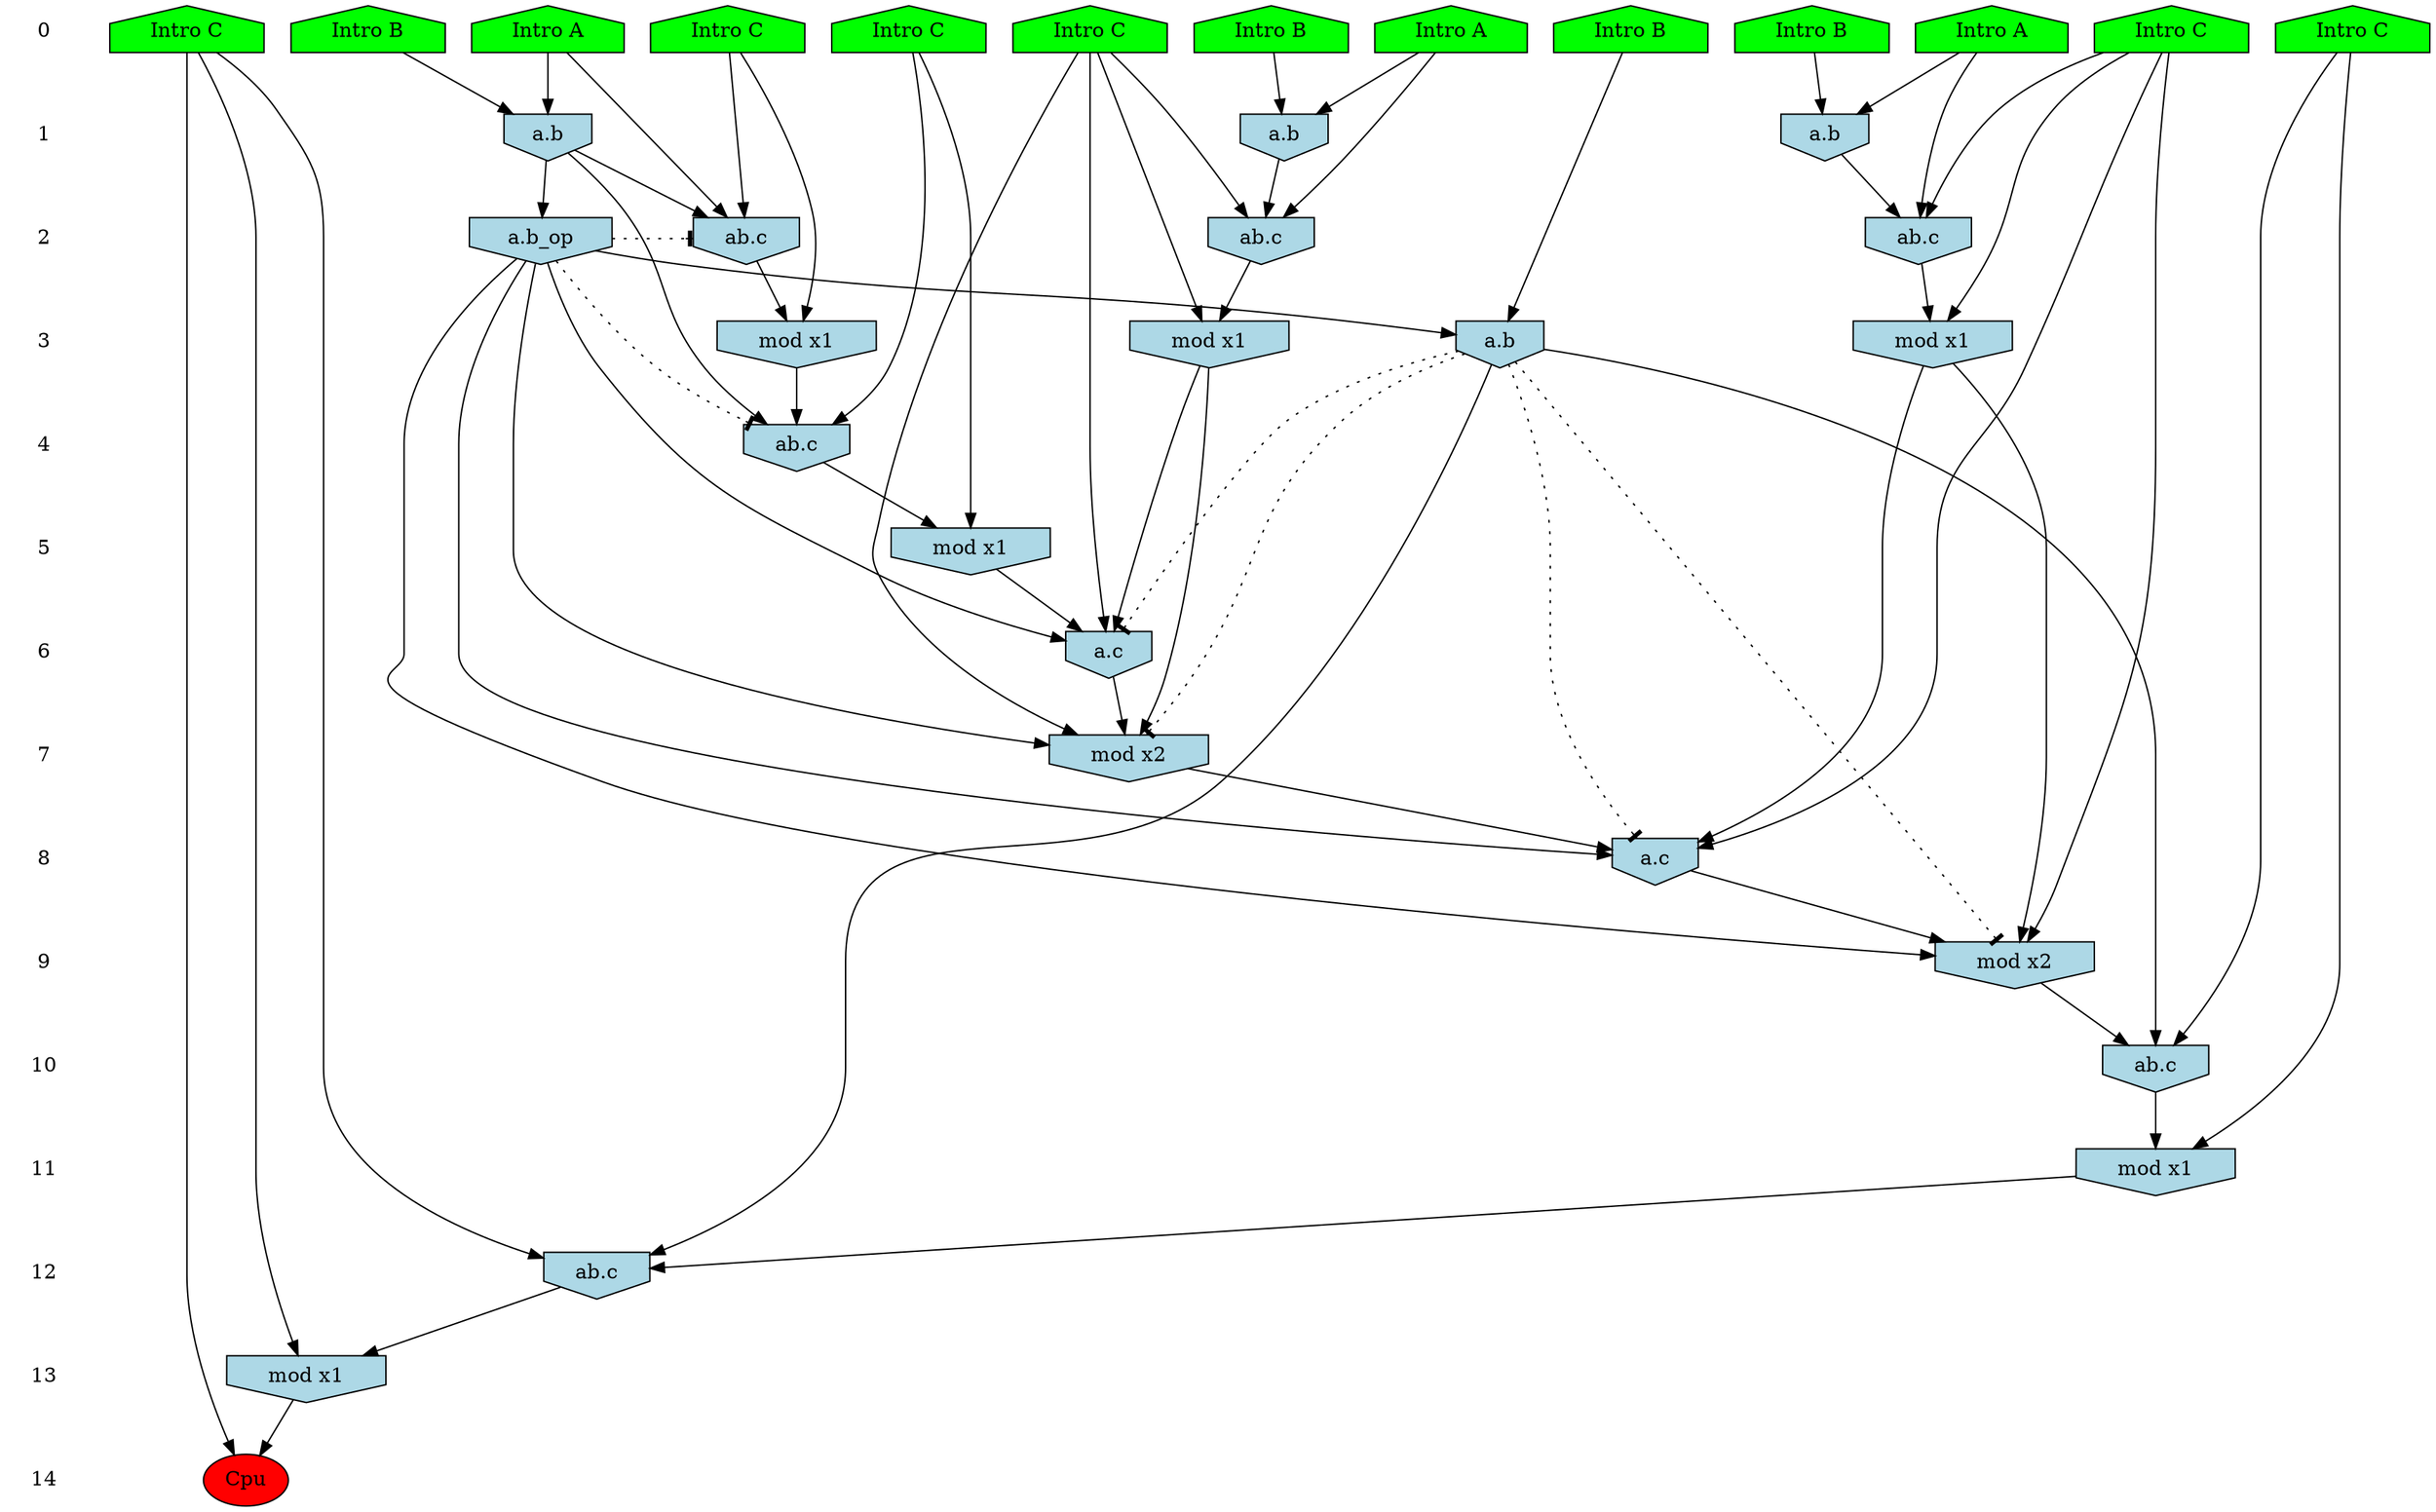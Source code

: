 /* Compression of 1 causal flows obtained in average at 1.457399E+01 t.u */
/* Compressed causal flows were: [2361] */
digraph G{
 ranksep=.5 ; 
{ rank = same ; "0" [shape=plaintext] ; node_1 [label ="Intro B", shape=house, style=filled, fillcolor=green] ;
node_2 [label ="Intro A", shape=house, style=filled, fillcolor=green] ;
node_3 [label ="Intro B", shape=house, style=filled, fillcolor=green] ;
node_4 [label ="Intro A", shape=house, style=filled, fillcolor=green] ;
node_5 [label ="Intro B", shape=house, style=filled, fillcolor=green] ;
node_6 [label ="Intro A", shape=house, style=filled, fillcolor=green] ;
node_7 [label ="Intro B", shape=house, style=filled, fillcolor=green] ;
node_8 [label ="Intro C", shape=house, style=filled, fillcolor=green] ;
node_9 [label ="Intro C", shape=house, style=filled, fillcolor=green] ;
node_10 [label ="Intro C", shape=house, style=filled, fillcolor=green] ;
node_11 [label ="Intro C", shape=house, style=filled, fillcolor=green] ;
node_12 [label ="Intro C", shape=house, style=filled, fillcolor=green] ;
node_13 [label ="Intro C", shape=house, style=filled, fillcolor=green] ;
}
{ rank = same ; "1" [shape=plaintext] ; node_14 [label="a.b", shape=invhouse, style=filled, fillcolor = lightblue] ;
node_15 [label="a.b", shape=invhouse, style=filled, fillcolor = lightblue] ;
node_16 [label="a.b", shape=invhouse, style=filled, fillcolor = lightblue] ;
}
{ rank = same ; "2" [shape=plaintext] ; node_17 [label="ab.c", shape=invhouse, style=filled, fillcolor = lightblue] ;
node_18 [label="ab.c", shape=invhouse, style=filled, fillcolor = lightblue] ;
node_21 [label="ab.c", shape=invhouse, style=filled, fillcolor = lightblue] ;
node_25 [label="a.b_op", shape=invhouse, style=filled, fillcolor = lightblue] ;
}
{ rank = same ; "3" [shape=plaintext] ; node_19 [label="mod x1", shape=invhouse, style=filled, fillcolor = lightblue] ;
node_22 [label="mod x1", shape=invhouse, style=filled, fillcolor = lightblue] ;
node_23 [label="mod x1", shape=invhouse, style=filled, fillcolor = lightblue] ;
node_30 [label="a.b", shape=invhouse, style=filled, fillcolor = lightblue] ;
}
{ rank = same ; "4" [shape=plaintext] ; node_20 [label="ab.c", shape=invhouse, style=filled, fillcolor = lightblue] ;
}
{ rank = same ; "5" [shape=plaintext] ; node_24 [label="mod x1", shape=invhouse, style=filled, fillcolor = lightblue] ;
}
{ rank = same ; "6" [shape=plaintext] ; node_26 [label="a.c", shape=invhouse, style=filled, fillcolor = lightblue] ;
}
{ rank = same ; "7" [shape=plaintext] ; node_27 [label="mod x2", shape=invhouse, style=filled, fillcolor = lightblue] ;
}
{ rank = same ; "8" [shape=plaintext] ; node_28 [label="a.c", shape=invhouse, style=filled, fillcolor = lightblue] ;
}
{ rank = same ; "9" [shape=plaintext] ; node_29 [label="mod x2", shape=invhouse, style=filled, fillcolor = lightblue] ;
}
{ rank = same ; "10" [shape=plaintext] ; node_31 [label="ab.c", shape=invhouse, style=filled, fillcolor = lightblue] ;
}
{ rank = same ; "11" [shape=plaintext] ; node_32 [label="mod x1", shape=invhouse, style=filled, fillcolor = lightblue] ;
}
{ rank = same ; "12" [shape=plaintext] ; node_33 [label="ab.c", shape=invhouse, style=filled, fillcolor = lightblue] ;
}
{ rank = same ; "13" [shape=plaintext] ; node_34 [label="mod x1", shape=invhouse, style=filled, fillcolor = lightblue] ;
}
{ rank = same ; "14" [shape=plaintext] ; node_35 [label ="Cpu", style=filled, fillcolor=red] ;
}
"0" -> "1" [style="invis"]; 
"1" -> "2" [style="invis"]; 
"2" -> "3" [style="invis"]; 
"3" -> "4" [style="invis"]; 
"4" -> "5" [style="invis"]; 
"5" -> "6" [style="invis"]; 
"6" -> "7" [style="invis"]; 
"7" -> "8" [style="invis"]; 
"8" -> "9" [style="invis"]; 
"9" -> "10" [style="invis"]; 
"10" -> "11" [style="invis"]; 
"11" -> "12" [style="invis"]; 
"12" -> "13" [style="invis"]; 
"13" -> "14" [style="invis"]; 
node_3 -> node_14
node_6 -> node_14
node_4 -> node_15
node_7 -> node_15
node_2 -> node_16
node_5 -> node_16
node_4 -> node_17
node_10 -> node_17
node_15 -> node_17
node_6 -> node_18
node_13 -> node_18
node_14 -> node_18
node_10 -> node_19
node_17 -> node_19
node_12 -> node_20
node_15 -> node_20
node_19 -> node_20
node_2 -> node_21
node_8 -> node_21
node_16 -> node_21
node_13 -> node_22
node_18 -> node_22
node_8 -> node_23
node_21 -> node_23
node_12 -> node_24
node_20 -> node_24
node_15 -> node_25
node_13 -> node_26
node_22 -> node_26
node_24 -> node_26
node_25 -> node_26
node_13 -> node_27
node_22 -> node_27
node_25 -> node_27
node_26 -> node_27
node_8 -> node_28
node_23 -> node_28
node_25 -> node_28
node_27 -> node_28
node_8 -> node_29
node_23 -> node_29
node_25 -> node_29
node_28 -> node_29
node_1 -> node_30
node_25 -> node_30
node_11 -> node_31
node_29 -> node_31
node_30 -> node_31
node_11 -> node_32
node_31 -> node_32
node_9 -> node_33
node_30 -> node_33
node_32 -> node_33
node_9 -> node_34
node_33 -> node_34
node_9 -> node_35
node_34 -> node_35
node_25 -> node_20 [style=dotted, arrowhead = tee] 
node_25 -> node_17 [style=dotted, arrowhead = tee] 
node_30 -> node_29 [style=dotted, arrowhead = tee] 
node_30 -> node_28 [style=dotted, arrowhead = tee] 
node_30 -> node_27 [style=dotted, arrowhead = tee] 
node_30 -> node_26 [style=dotted, arrowhead = tee] 
}
/*
 Dot generation time: 0.000171
*/